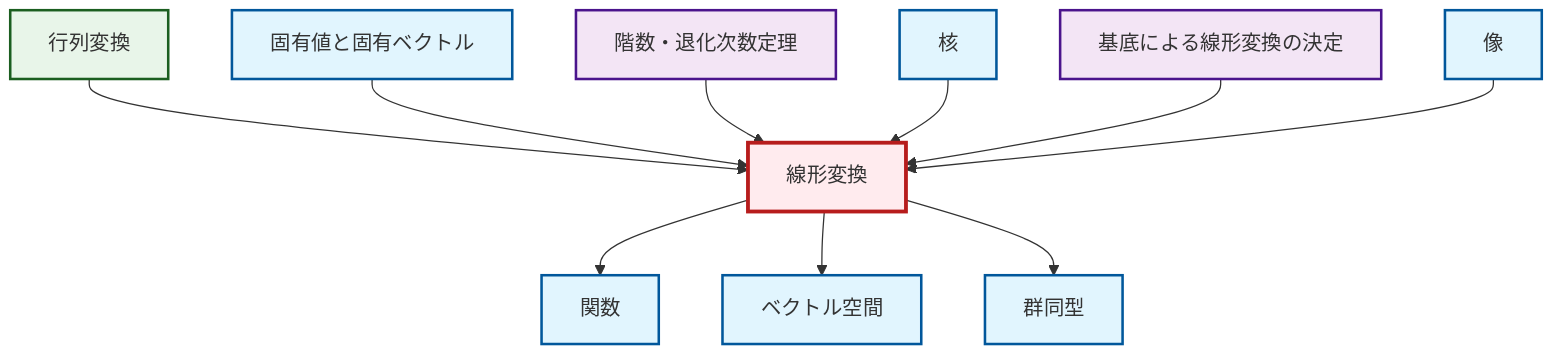graph TD
    classDef definition fill:#e1f5fe,stroke:#01579b,stroke-width:2px
    classDef theorem fill:#f3e5f5,stroke:#4a148c,stroke-width:2px
    classDef axiom fill:#fff3e0,stroke:#e65100,stroke-width:2px
    classDef example fill:#e8f5e9,stroke:#1b5e20,stroke-width:2px
    classDef current fill:#ffebee,stroke:#b71c1c,stroke-width:3px
    thm-linear-transformation-basis["基底による線形変換の決定"]:::theorem
    ex-matrix-transformation["行列変換"]:::example
    def-vector-space["ベクトル空間"]:::definition
    thm-rank-nullity["階数・退化次数定理"]:::theorem
    def-linear-transformation["線形変換"]:::definition
    def-isomorphism["群同型"]:::definition
    def-kernel["核"]:::definition
    def-eigenvalue-eigenvector["固有値と固有ベクトル"]:::definition
    def-function["関数"]:::definition
    def-image["像"]:::definition
    def-linear-transformation --> def-function
    def-linear-transformation --> def-vector-space
    ex-matrix-transformation --> def-linear-transformation
    def-eigenvalue-eigenvector --> def-linear-transformation
    thm-rank-nullity --> def-linear-transformation
    def-linear-transformation --> def-isomorphism
    def-kernel --> def-linear-transformation
    thm-linear-transformation-basis --> def-linear-transformation
    def-image --> def-linear-transformation
    class def-linear-transformation current